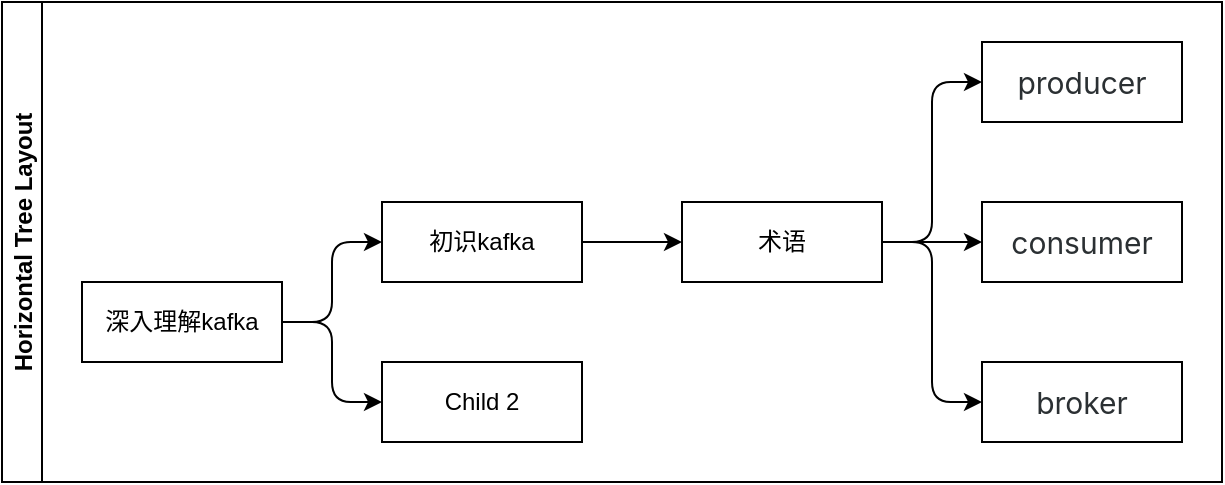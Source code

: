 <mxfile border="50" scale="3" compressed="false" locked="false" version="24.8.6">
  <diagram name="Blank" id="YmL12bMKpDGza6XwsDPr">
    <mxGraphModel dx="1426" dy="1013" grid="0" gridSize="10" guides="1" tooltips="1" connect="1" arrows="1" fold="1" page="0" pageScale="1" pageWidth="827" pageHeight="1169" background="none" math="1" shadow="0">
      <root>
        <mxCell id="X5NqExCQtvZxIxQ7pmgY-0" />
        <mxCell id="1" parent="X5NqExCQtvZxIxQ7pmgY-0" />
        <mxCell id="YdYQq3cMK6gLZQ1ueSE_-2" value="Horizontal Tree Layout" style="swimlane;startSize=20;horizontal=0;childLayout=treeLayout;horizontalTree=1;sortEdges=1;resizable=0;containerType=tree;fontSize=12;" vertex="1" parent="1">
          <mxGeometry x="-66" y="-32" width="610" height="240" as="geometry" />
        </mxCell>
        <mxCell id="YdYQq3cMK6gLZQ1ueSE_-3" value="深入理解kafka" style="whiteSpace=wrap;html=1;" vertex="1" parent="YdYQq3cMK6gLZQ1ueSE_-2">
          <mxGeometry x="40" y="140" width="100" height="40" as="geometry" />
        </mxCell>
        <mxCell id="YdYQq3cMK6gLZQ1ueSE_-4" value="初识kafka" style="whiteSpace=wrap;html=1;" vertex="1" parent="YdYQq3cMK6gLZQ1ueSE_-2">
          <mxGeometry x="190" y="100" width="100" height="40" as="geometry" />
        </mxCell>
        <mxCell id="YdYQq3cMK6gLZQ1ueSE_-5" value="" style="edgeStyle=elbowEdgeStyle;elbow=horizontal;html=1;rounded=1;curved=0;sourcePerimeterSpacing=0;targetPerimeterSpacing=0;startSize=6;endSize=6;" edge="1" parent="YdYQq3cMK6gLZQ1ueSE_-2" source="YdYQq3cMK6gLZQ1ueSE_-3" target="YdYQq3cMK6gLZQ1ueSE_-4">
          <mxGeometry relative="1" as="geometry" />
        </mxCell>
        <mxCell id="YdYQq3cMK6gLZQ1ueSE_-6" value="Child 2" style="whiteSpace=wrap;html=1;" vertex="1" parent="YdYQq3cMK6gLZQ1ueSE_-2">
          <mxGeometry x="190" y="180" width="100" height="40" as="geometry" />
        </mxCell>
        <mxCell id="YdYQq3cMK6gLZQ1ueSE_-7" value="" style="edgeStyle=elbowEdgeStyle;elbow=horizontal;html=1;rounded=1;curved=0;sourcePerimeterSpacing=0;targetPerimeterSpacing=0;startSize=6;endSize=6;" edge="1" parent="YdYQq3cMK6gLZQ1ueSE_-2" source="YdYQq3cMK6gLZQ1ueSE_-3" target="YdYQq3cMK6gLZQ1ueSE_-6">
          <mxGeometry relative="1" as="geometry" />
        </mxCell>
        <mxCell id="YdYQq3cMK6gLZQ1ueSE_-9" value="" style="edgeStyle=elbowEdgeStyle;elbow=horizontal;html=1;rounded=1;curved=0;sourcePerimeterSpacing=0;targetPerimeterSpacing=0;startSize=6;endSize=6;" edge="1" target="YdYQq3cMK6gLZQ1ueSE_-10" source="YdYQq3cMK6gLZQ1ueSE_-4" parent="YdYQq3cMK6gLZQ1ueSE_-2">
          <mxGeometry relative="1" as="geometry">
            <mxPoint x="74" y="-72" as="sourcePoint" />
          </mxGeometry>
        </mxCell>
        <mxCell id="YdYQq3cMK6gLZQ1ueSE_-10" value="术语" style="whiteSpace=wrap;html=1;" vertex="1" parent="YdYQq3cMK6gLZQ1ueSE_-2">
          <mxGeometry x="340" y="100" width="100" height="40" as="geometry" />
        </mxCell>
        <mxCell id="YdYQq3cMK6gLZQ1ueSE_-11" value="" style="edgeStyle=elbowEdgeStyle;elbow=horizontal;html=1;rounded=1;curved=0;sourcePerimeterSpacing=0;targetPerimeterSpacing=0;startSize=6;endSize=6;" edge="1" target="YdYQq3cMK6gLZQ1ueSE_-12" source="YdYQq3cMK6gLZQ1ueSE_-10" parent="YdYQq3cMK6gLZQ1ueSE_-2">
          <mxGeometry relative="1" as="geometry">
            <mxPoint x="224" y="-112" as="sourcePoint" />
          </mxGeometry>
        </mxCell>
        <mxCell id="YdYQq3cMK6gLZQ1ueSE_-12" value="&lt;span style=&quot;color: rgb(43, 48, 51); font-family: &amp;quot;Apple System&amp;quot;, &amp;quot;SF Pro SC&amp;quot;, &amp;quot;SF Pro Display&amp;quot;, &amp;quot;Helvetica Neue&amp;quot;, Arial, &amp;quot;PingFang SC&amp;quot;, &amp;quot;Hiragino Sans GB&amp;quot;, STHeiti, &amp;quot;Microsoft YaHei&amp;quot;, &amp;quot;Microsoft JhengHei&amp;quot;, &amp;quot;Source Han Sans SC&amp;quot;, &amp;quot;Noto Sans CJK SC&amp;quot;, &amp;quot;Source Han Sans CN&amp;quot;, sans-serif; font-size: 15px; text-align: start;&quot;&gt;producer&lt;/span&gt;" style="whiteSpace=wrap;html=1;" vertex="1" parent="YdYQq3cMK6gLZQ1ueSE_-2">
          <mxGeometry x="490" y="20" width="100" height="40" as="geometry" />
        </mxCell>
        <mxCell id="YdYQq3cMK6gLZQ1ueSE_-13" value="" style="edgeStyle=elbowEdgeStyle;elbow=horizontal;html=1;rounded=1;curved=0;sourcePerimeterSpacing=0;targetPerimeterSpacing=0;startSize=6;endSize=6;" edge="1" target="YdYQq3cMK6gLZQ1ueSE_-14" source="YdYQq3cMK6gLZQ1ueSE_-10" parent="YdYQq3cMK6gLZQ1ueSE_-2">
          <mxGeometry relative="1" as="geometry">
            <mxPoint x="224" y="-112" as="sourcePoint" />
          </mxGeometry>
        </mxCell>
        <mxCell id="YdYQq3cMK6gLZQ1ueSE_-14" value="&lt;span style=&quot;color: rgb(43, 48, 51); font-family: &amp;quot;Apple System&amp;quot;, &amp;quot;SF Pro SC&amp;quot;, &amp;quot;SF Pro Display&amp;quot;, &amp;quot;Helvetica Neue&amp;quot;, Arial, &amp;quot;PingFang SC&amp;quot;, &amp;quot;Hiragino Sans GB&amp;quot;, STHeiti, &amp;quot;Microsoft YaHei&amp;quot;, &amp;quot;Microsoft JhengHei&amp;quot;, &amp;quot;Source Han Sans SC&amp;quot;, &amp;quot;Noto Sans CJK SC&amp;quot;, &amp;quot;Source Han Sans CN&amp;quot;, sans-serif; font-size: 15px; text-align: start;&quot;&gt;consumer&lt;/span&gt;" style="whiteSpace=wrap;html=1;" vertex="1" parent="YdYQq3cMK6gLZQ1ueSE_-2">
          <mxGeometry x="490" y="100" width="100" height="40" as="geometry" />
        </mxCell>
        <mxCell id="YdYQq3cMK6gLZQ1ueSE_-15" value="" style="edgeStyle=elbowEdgeStyle;elbow=horizontal;html=1;rounded=1;curved=0;sourcePerimeterSpacing=0;targetPerimeterSpacing=0;startSize=6;endSize=6;" edge="1" target="YdYQq3cMK6gLZQ1ueSE_-16" source="YdYQq3cMK6gLZQ1ueSE_-10" parent="YdYQq3cMK6gLZQ1ueSE_-2">
          <mxGeometry relative="1" as="geometry">
            <mxPoint x="224" y="-32" as="sourcePoint" />
          </mxGeometry>
        </mxCell>
        <mxCell id="YdYQq3cMK6gLZQ1ueSE_-16" value="&lt;span style=&quot;color: rgb(43, 48, 51); font-family: &amp;quot;Apple System&amp;quot;, &amp;quot;SF Pro SC&amp;quot;, &amp;quot;SF Pro Display&amp;quot;, &amp;quot;Helvetica Neue&amp;quot;, Arial, &amp;quot;PingFang SC&amp;quot;, &amp;quot;Hiragino Sans GB&amp;quot;, STHeiti, &amp;quot;Microsoft YaHei&amp;quot;, &amp;quot;Microsoft JhengHei&amp;quot;, &amp;quot;Source Han Sans SC&amp;quot;, &amp;quot;Noto Sans CJK SC&amp;quot;, &amp;quot;Source Han Sans CN&amp;quot;, sans-serif; font-size: 15px; text-align: start;&quot;&gt;broker&lt;/span&gt;" style="whiteSpace=wrap;html=1;" vertex="1" parent="YdYQq3cMK6gLZQ1ueSE_-2">
          <mxGeometry x="490" y="180" width="100" height="40" as="geometry" />
        </mxCell>
      </root>
    </mxGraphModel>
  </diagram>
</mxfile>
